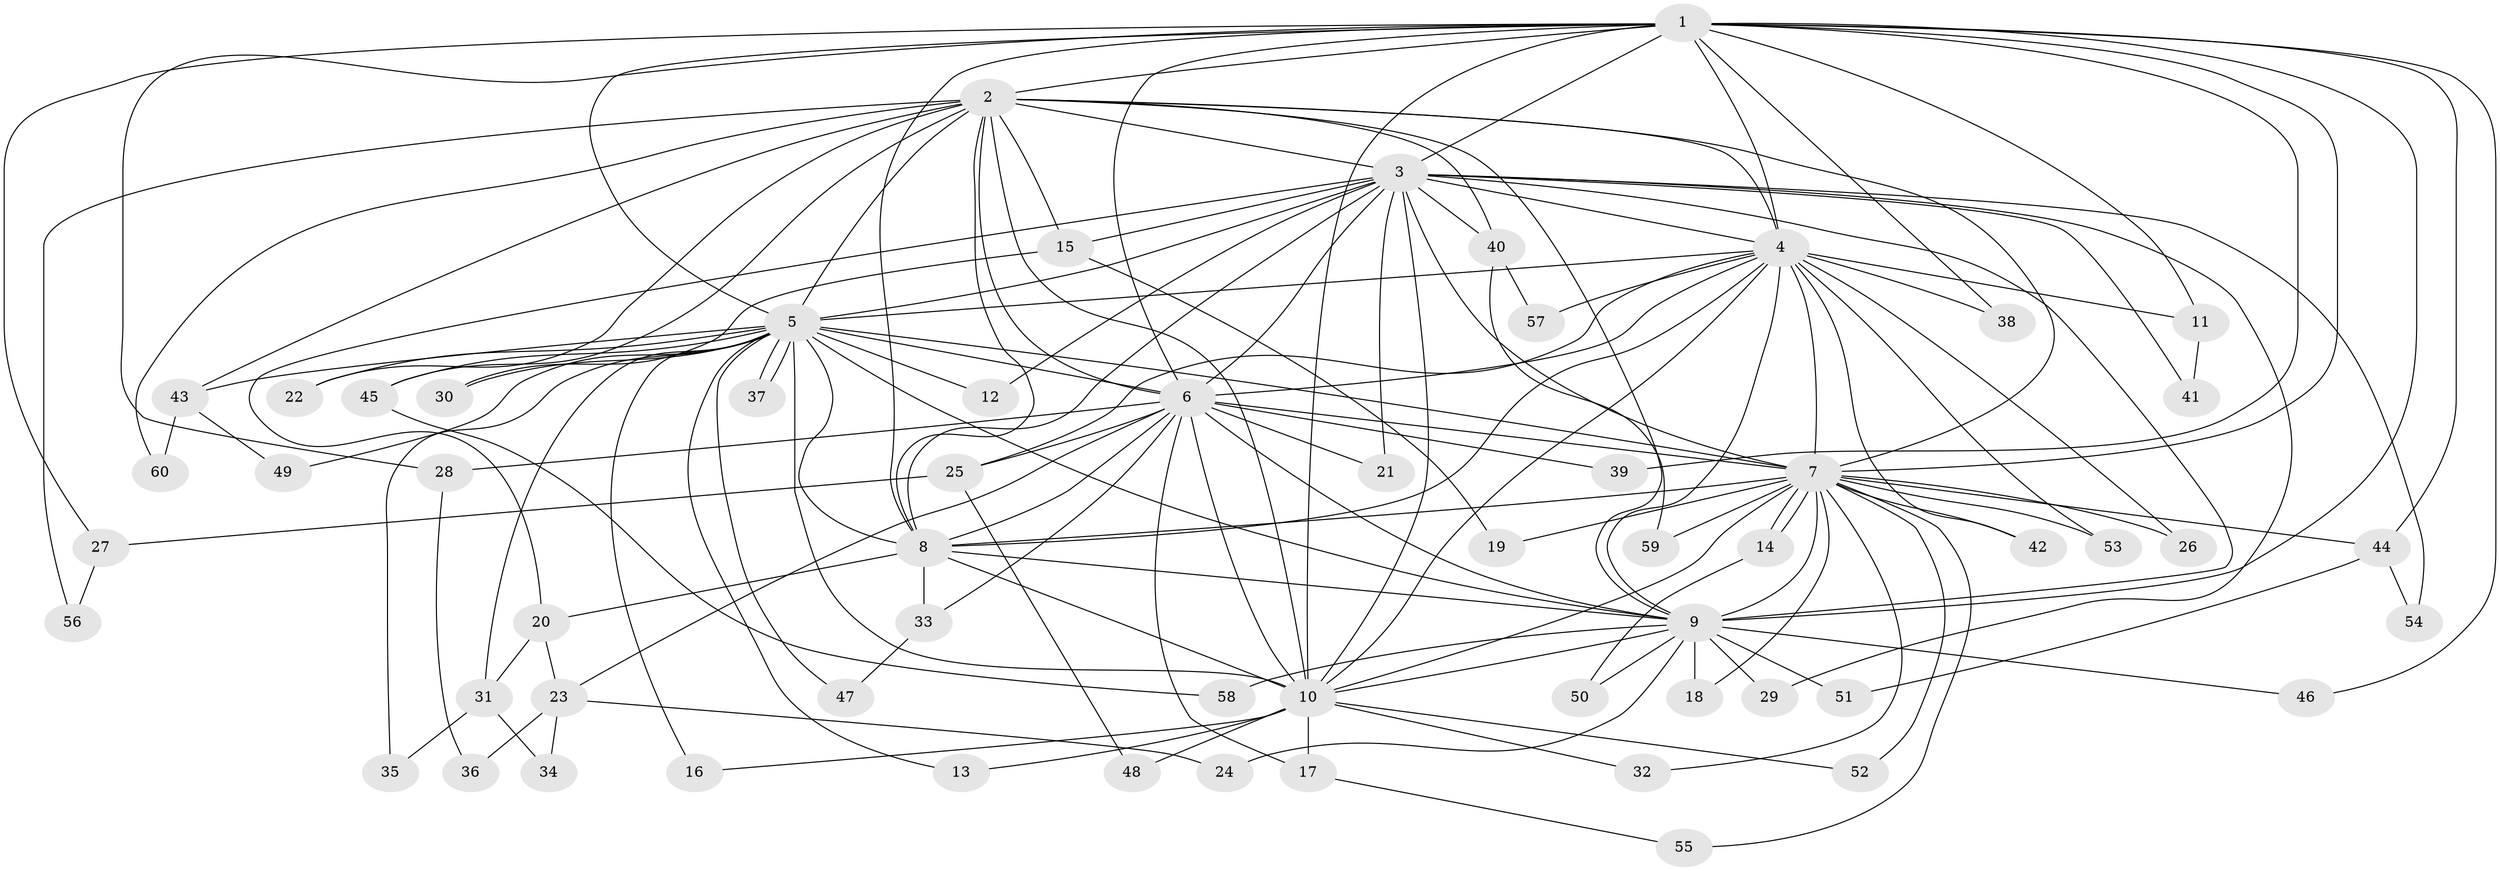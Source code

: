 // Generated by graph-tools (version 1.1) at 2025/49/03/09/25 03:49:37]
// undirected, 60 vertices, 145 edges
graph export_dot {
graph [start="1"]
  node [color=gray90,style=filled];
  1;
  2;
  3;
  4;
  5;
  6;
  7;
  8;
  9;
  10;
  11;
  12;
  13;
  14;
  15;
  16;
  17;
  18;
  19;
  20;
  21;
  22;
  23;
  24;
  25;
  26;
  27;
  28;
  29;
  30;
  31;
  32;
  33;
  34;
  35;
  36;
  37;
  38;
  39;
  40;
  41;
  42;
  43;
  44;
  45;
  46;
  47;
  48;
  49;
  50;
  51;
  52;
  53;
  54;
  55;
  56;
  57;
  58;
  59;
  60;
  1 -- 2;
  1 -- 3;
  1 -- 4;
  1 -- 5;
  1 -- 6;
  1 -- 7;
  1 -- 8;
  1 -- 9;
  1 -- 10;
  1 -- 11;
  1 -- 27;
  1 -- 28;
  1 -- 38;
  1 -- 39;
  1 -- 44;
  1 -- 46;
  2 -- 3;
  2 -- 4;
  2 -- 5;
  2 -- 6;
  2 -- 7;
  2 -- 8;
  2 -- 9;
  2 -- 10;
  2 -- 15;
  2 -- 22;
  2 -- 40;
  2 -- 43;
  2 -- 45;
  2 -- 56;
  2 -- 60;
  3 -- 4;
  3 -- 5;
  3 -- 6;
  3 -- 7;
  3 -- 8;
  3 -- 9;
  3 -- 10;
  3 -- 12;
  3 -- 15;
  3 -- 20;
  3 -- 21;
  3 -- 29;
  3 -- 40;
  3 -- 41;
  3 -- 54;
  4 -- 5;
  4 -- 6;
  4 -- 7;
  4 -- 8;
  4 -- 9;
  4 -- 10;
  4 -- 11;
  4 -- 25;
  4 -- 26;
  4 -- 38;
  4 -- 42;
  4 -- 53;
  4 -- 57;
  5 -- 6;
  5 -- 7;
  5 -- 8;
  5 -- 9;
  5 -- 10;
  5 -- 12;
  5 -- 13;
  5 -- 16;
  5 -- 22;
  5 -- 30;
  5 -- 31;
  5 -- 35;
  5 -- 37;
  5 -- 37;
  5 -- 43;
  5 -- 45;
  5 -- 47;
  5 -- 49;
  6 -- 7;
  6 -- 8;
  6 -- 9;
  6 -- 10;
  6 -- 17;
  6 -- 21;
  6 -- 23;
  6 -- 25;
  6 -- 28;
  6 -- 33;
  6 -- 39;
  7 -- 8;
  7 -- 9;
  7 -- 10;
  7 -- 14;
  7 -- 14;
  7 -- 18;
  7 -- 19;
  7 -- 26;
  7 -- 32;
  7 -- 42;
  7 -- 44;
  7 -- 52;
  7 -- 53;
  7 -- 55;
  7 -- 59;
  8 -- 9;
  8 -- 10;
  8 -- 20;
  8 -- 33;
  9 -- 10;
  9 -- 18;
  9 -- 24;
  9 -- 29;
  9 -- 46;
  9 -- 50;
  9 -- 51;
  9 -- 58;
  10 -- 13;
  10 -- 16;
  10 -- 17;
  10 -- 32;
  10 -- 48;
  10 -- 52;
  11 -- 41;
  14 -- 50;
  15 -- 19;
  15 -- 30;
  17 -- 55;
  20 -- 23;
  20 -- 31;
  23 -- 24;
  23 -- 34;
  23 -- 36;
  25 -- 27;
  25 -- 48;
  27 -- 56;
  28 -- 36;
  31 -- 34;
  31 -- 35;
  33 -- 47;
  40 -- 57;
  40 -- 59;
  43 -- 49;
  43 -- 60;
  44 -- 51;
  44 -- 54;
  45 -- 58;
}
